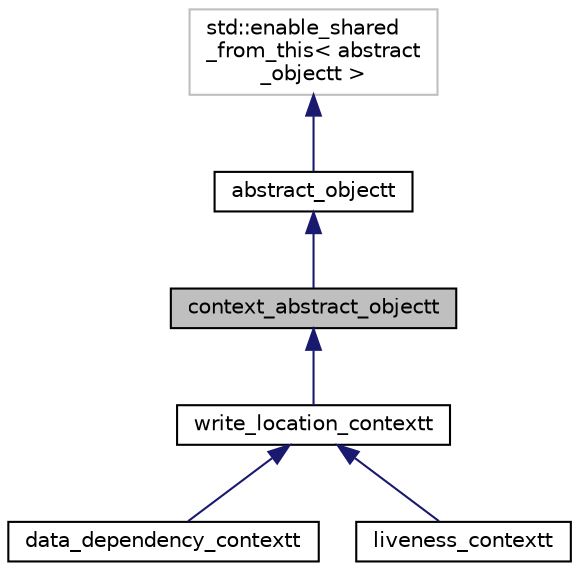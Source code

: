 digraph "context_abstract_objectt"
{
 // LATEX_PDF_SIZE
  bgcolor="transparent";
  edge [fontname="Helvetica",fontsize="10",labelfontname="Helvetica",labelfontsize="10"];
  node [fontname="Helvetica",fontsize="10",shape=record];
  Node1 [label="context_abstract_objectt",height=0.2,width=0.4,color="black", fillcolor="grey75", style="filled", fontcolor="black",tooltip=" "];
  Node2 -> Node1 [dir="back",color="midnightblue",fontsize="10",style="solid",fontname="Helvetica"];
  Node2 [label="abstract_objectt",height=0.2,width=0.4,color="black",URL="$classabstract__objectt.html",tooltip=" "];
  Node3 -> Node2 [dir="back",color="midnightblue",fontsize="10",style="solid",fontname="Helvetica"];
  Node3 [label="std::enable_shared\l_from_this\< abstract\l_objectt \>",height=0.2,width=0.4,color="grey75",tooltip=" "];
  Node1 -> Node4 [dir="back",color="midnightblue",fontsize="10",style="solid",fontname="Helvetica"];
  Node4 [label="write_location_contextt",height=0.2,width=0.4,color="black",URL="$classwrite__location__contextt.html",tooltip="General implementation of an abstract_objectt which tracks the last written locations for a given abs..."];
  Node4 -> Node5 [dir="back",color="midnightblue",fontsize="10",style="solid",fontname="Helvetica"];
  Node5 [label="data_dependency_contextt",height=0.2,width=0.4,color="black",URL="$classdata__dependency__contextt.html",tooltip=" "];
  Node4 -> Node6 [dir="back",color="midnightblue",fontsize="10",style="solid",fontname="Helvetica"];
  Node6 [label="liveness_contextt",height=0.2,width=0.4,color="black",URL="$classliveness__contextt.html",tooltip="General implementation of an abstract_objectt which tracks the last written locations for a given abs..."];
}
